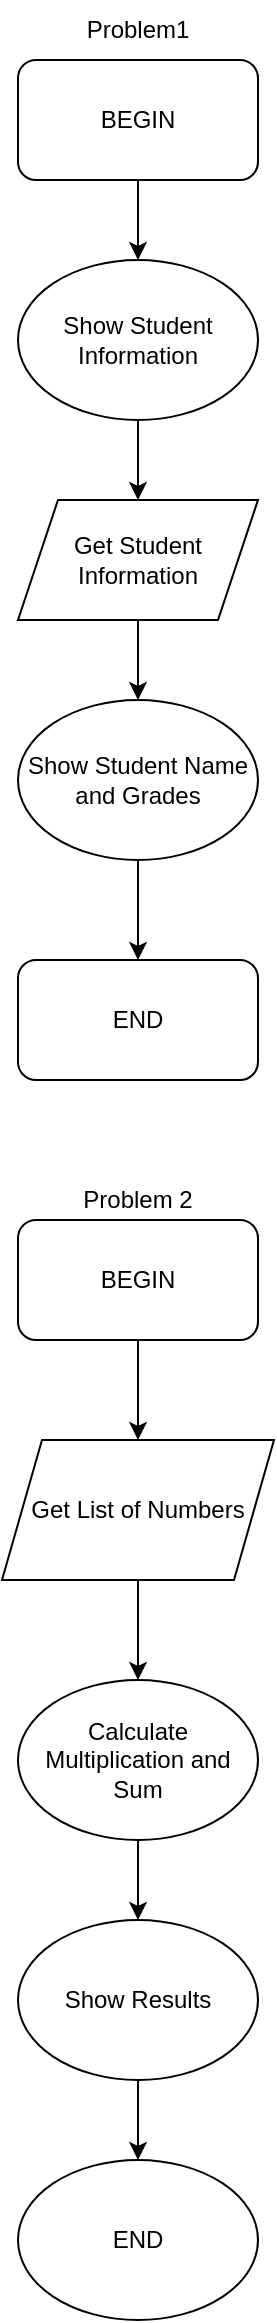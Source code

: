 <mxfile version="22.0.4" type="github">
  <diagram name="Sayfa -1" id="bmsgZCtZZ-5AFsBClS5B">
    <mxGraphModel dx="954" dy="622" grid="1" gridSize="10" guides="1" tooltips="1" connect="1" arrows="1" fold="1" page="1" pageScale="1" pageWidth="827" pageHeight="1169" math="0" shadow="0">
      <root>
        <mxCell id="0" />
        <mxCell id="1" parent="0" />
        <mxCell id="w_AHAtuaYFJrgY3aIRM--5" value="BEGIN" style="rounded=1;whiteSpace=wrap;html=1;" parent="1" vertex="1">
          <mxGeometry x="354" y="30" width="120" height="60" as="geometry" />
        </mxCell>
        <mxCell id="w_AHAtuaYFJrgY3aIRM--6" value="Show Student Information" style="ellipse;whiteSpace=wrap;html=1;" parent="1" vertex="1">
          <mxGeometry x="354" y="130" width="120" height="80" as="geometry" />
        </mxCell>
        <mxCell id="w_AHAtuaYFJrgY3aIRM--7" value="Get Student Information" style="shape=parallelogram;perimeter=parallelogramPerimeter;whiteSpace=wrap;html=1;fixedSize=1;" parent="1" vertex="1">
          <mxGeometry x="354" y="250" width="120" height="60" as="geometry" />
        </mxCell>
        <mxCell id="w_AHAtuaYFJrgY3aIRM--12" value="" style="endArrow=classic;html=1;rounded=0;exitX=0.5;exitY=1;exitDx=0;exitDy=0;entryX=0.5;entryY=0;entryDx=0;entryDy=0;" parent="1" source="w_AHAtuaYFJrgY3aIRM--5" target="w_AHAtuaYFJrgY3aIRM--6" edge="1">
          <mxGeometry width="50" height="50" relative="1" as="geometry">
            <mxPoint x="210" y="160" as="sourcePoint" />
            <mxPoint x="260" y="110" as="targetPoint" />
          </mxGeometry>
        </mxCell>
        <mxCell id="w_AHAtuaYFJrgY3aIRM--13" value="Show Student Name and Grades" style="ellipse;whiteSpace=wrap;html=1;" parent="1" vertex="1">
          <mxGeometry x="354" y="350" width="120" height="80" as="geometry" />
        </mxCell>
        <mxCell id="w_AHAtuaYFJrgY3aIRM--14" value="" style="endArrow=classic;html=1;rounded=0;exitX=0.5;exitY=1;exitDx=0;exitDy=0;entryX=0.5;entryY=0;entryDx=0;entryDy=0;" parent="1" source="w_AHAtuaYFJrgY3aIRM--7" target="w_AHAtuaYFJrgY3aIRM--13" edge="1">
          <mxGeometry width="50" height="50" relative="1" as="geometry">
            <mxPoint x="260" y="490" as="sourcePoint" />
            <mxPoint x="310" y="440" as="targetPoint" />
          </mxGeometry>
        </mxCell>
        <mxCell id="w_AHAtuaYFJrgY3aIRM--15" value="END" style="rounded=1;whiteSpace=wrap;html=1;" parent="1" vertex="1">
          <mxGeometry x="354" y="480" width="120" height="60" as="geometry" />
        </mxCell>
        <mxCell id="w_AHAtuaYFJrgY3aIRM--16" value="" style="endArrow=classic;html=1;rounded=0;exitX=0.5;exitY=1;exitDx=0;exitDy=0;entryX=0.5;entryY=0;entryDx=0;entryDy=0;" parent="1" source="w_AHAtuaYFJrgY3aIRM--13" target="w_AHAtuaYFJrgY3aIRM--15" edge="1">
          <mxGeometry width="50" height="50" relative="1" as="geometry">
            <mxPoint x="490" y="440" as="sourcePoint" />
            <mxPoint x="540" y="390" as="targetPoint" />
          </mxGeometry>
        </mxCell>
        <mxCell id="w_AHAtuaYFJrgY3aIRM--17" value="" style="endArrow=classic;html=1;rounded=0;exitX=0.5;exitY=1;exitDx=0;exitDy=0;entryX=0.5;entryY=0;entryDx=0;entryDy=0;" parent="1" source="w_AHAtuaYFJrgY3aIRM--6" target="w_AHAtuaYFJrgY3aIRM--7" edge="1">
          <mxGeometry width="50" height="50" relative="1" as="geometry">
            <mxPoint x="510" y="230" as="sourcePoint" />
            <mxPoint x="560" y="180" as="targetPoint" />
          </mxGeometry>
        </mxCell>
        <mxCell id="w_AHAtuaYFJrgY3aIRM--20" value="Problem1" style="text;html=1;strokeColor=none;fillColor=none;align=center;verticalAlign=middle;whiteSpace=wrap;rounded=0;" parent="1" vertex="1">
          <mxGeometry x="384" width="60" height="30" as="geometry" />
        </mxCell>
        <mxCell id="w_AHAtuaYFJrgY3aIRM--21" value="Problem 2" style="text;html=1;strokeColor=none;fillColor=none;align=center;verticalAlign=middle;whiteSpace=wrap;rounded=0;" parent="1" vertex="1">
          <mxGeometry x="384" y="584.5" width="60" height="30" as="geometry" />
        </mxCell>
        <mxCell id="w_AHAtuaYFJrgY3aIRM--28" value="" style="edgeStyle=orthogonalEdgeStyle;rounded=0;orthogonalLoop=1;jettySize=auto;html=1;" parent="1" source="w_AHAtuaYFJrgY3aIRM--22" target="w_AHAtuaYFJrgY3aIRM--23" edge="1">
          <mxGeometry relative="1" as="geometry" />
        </mxCell>
        <mxCell id="w_AHAtuaYFJrgY3aIRM--22" value="BEGIN" style="rounded=1;whiteSpace=wrap;html=1;" parent="1" vertex="1">
          <mxGeometry x="354" y="610" width="120" height="60" as="geometry" />
        </mxCell>
        <mxCell id="w_AHAtuaYFJrgY3aIRM--29" value="" style="edgeStyle=orthogonalEdgeStyle;rounded=0;orthogonalLoop=1;jettySize=auto;html=1;" parent="1" source="w_AHAtuaYFJrgY3aIRM--23" target="w_AHAtuaYFJrgY3aIRM--24" edge="1">
          <mxGeometry relative="1" as="geometry" />
        </mxCell>
        <mxCell id="w_AHAtuaYFJrgY3aIRM--23" value="Get List of Numbers" style="shape=parallelogram;perimeter=parallelogramPerimeter;whiteSpace=wrap;html=1;fixedSize=1;" parent="1" vertex="1">
          <mxGeometry x="346" y="720" width="136" height="70" as="geometry" />
        </mxCell>
        <mxCell id="w_AHAtuaYFJrgY3aIRM--30" value="" style="edgeStyle=orthogonalEdgeStyle;rounded=0;orthogonalLoop=1;jettySize=auto;html=1;" parent="1" source="w_AHAtuaYFJrgY3aIRM--24" target="w_AHAtuaYFJrgY3aIRM--26" edge="1">
          <mxGeometry relative="1" as="geometry" />
        </mxCell>
        <mxCell id="w_AHAtuaYFJrgY3aIRM--24" value="Calculate Multiplication and Sum" style="ellipse;whiteSpace=wrap;html=1;" parent="1" vertex="1">
          <mxGeometry x="354" y="840" width="120" height="80" as="geometry" />
        </mxCell>
        <mxCell id="w_AHAtuaYFJrgY3aIRM--33" value="" style="edgeStyle=orthogonalEdgeStyle;rounded=0;orthogonalLoop=1;jettySize=auto;html=1;" parent="1" source="w_AHAtuaYFJrgY3aIRM--26" target="w_AHAtuaYFJrgY3aIRM--31" edge="1">
          <mxGeometry relative="1" as="geometry" />
        </mxCell>
        <mxCell id="w_AHAtuaYFJrgY3aIRM--26" value="Show Results" style="ellipse;whiteSpace=wrap;html=1;" parent="1" vertex="1">
          <mxGeometry x="354" y="960" width="120" height="80" as="geometry" />
        </mxCell>
        <mxCell id="w_AHAtuaYFJrgY3aIRM--31" value="END" style="ellipse;whiteSpace=wrap;html=1;" parent="1" vertex="1">
          <mxGeometry x="354" y="1080" width="120" height="80" as="geometry" />
        </mxCell>
      </root>
    </mxGraphModel>
  </diagram>
</mxfile>
